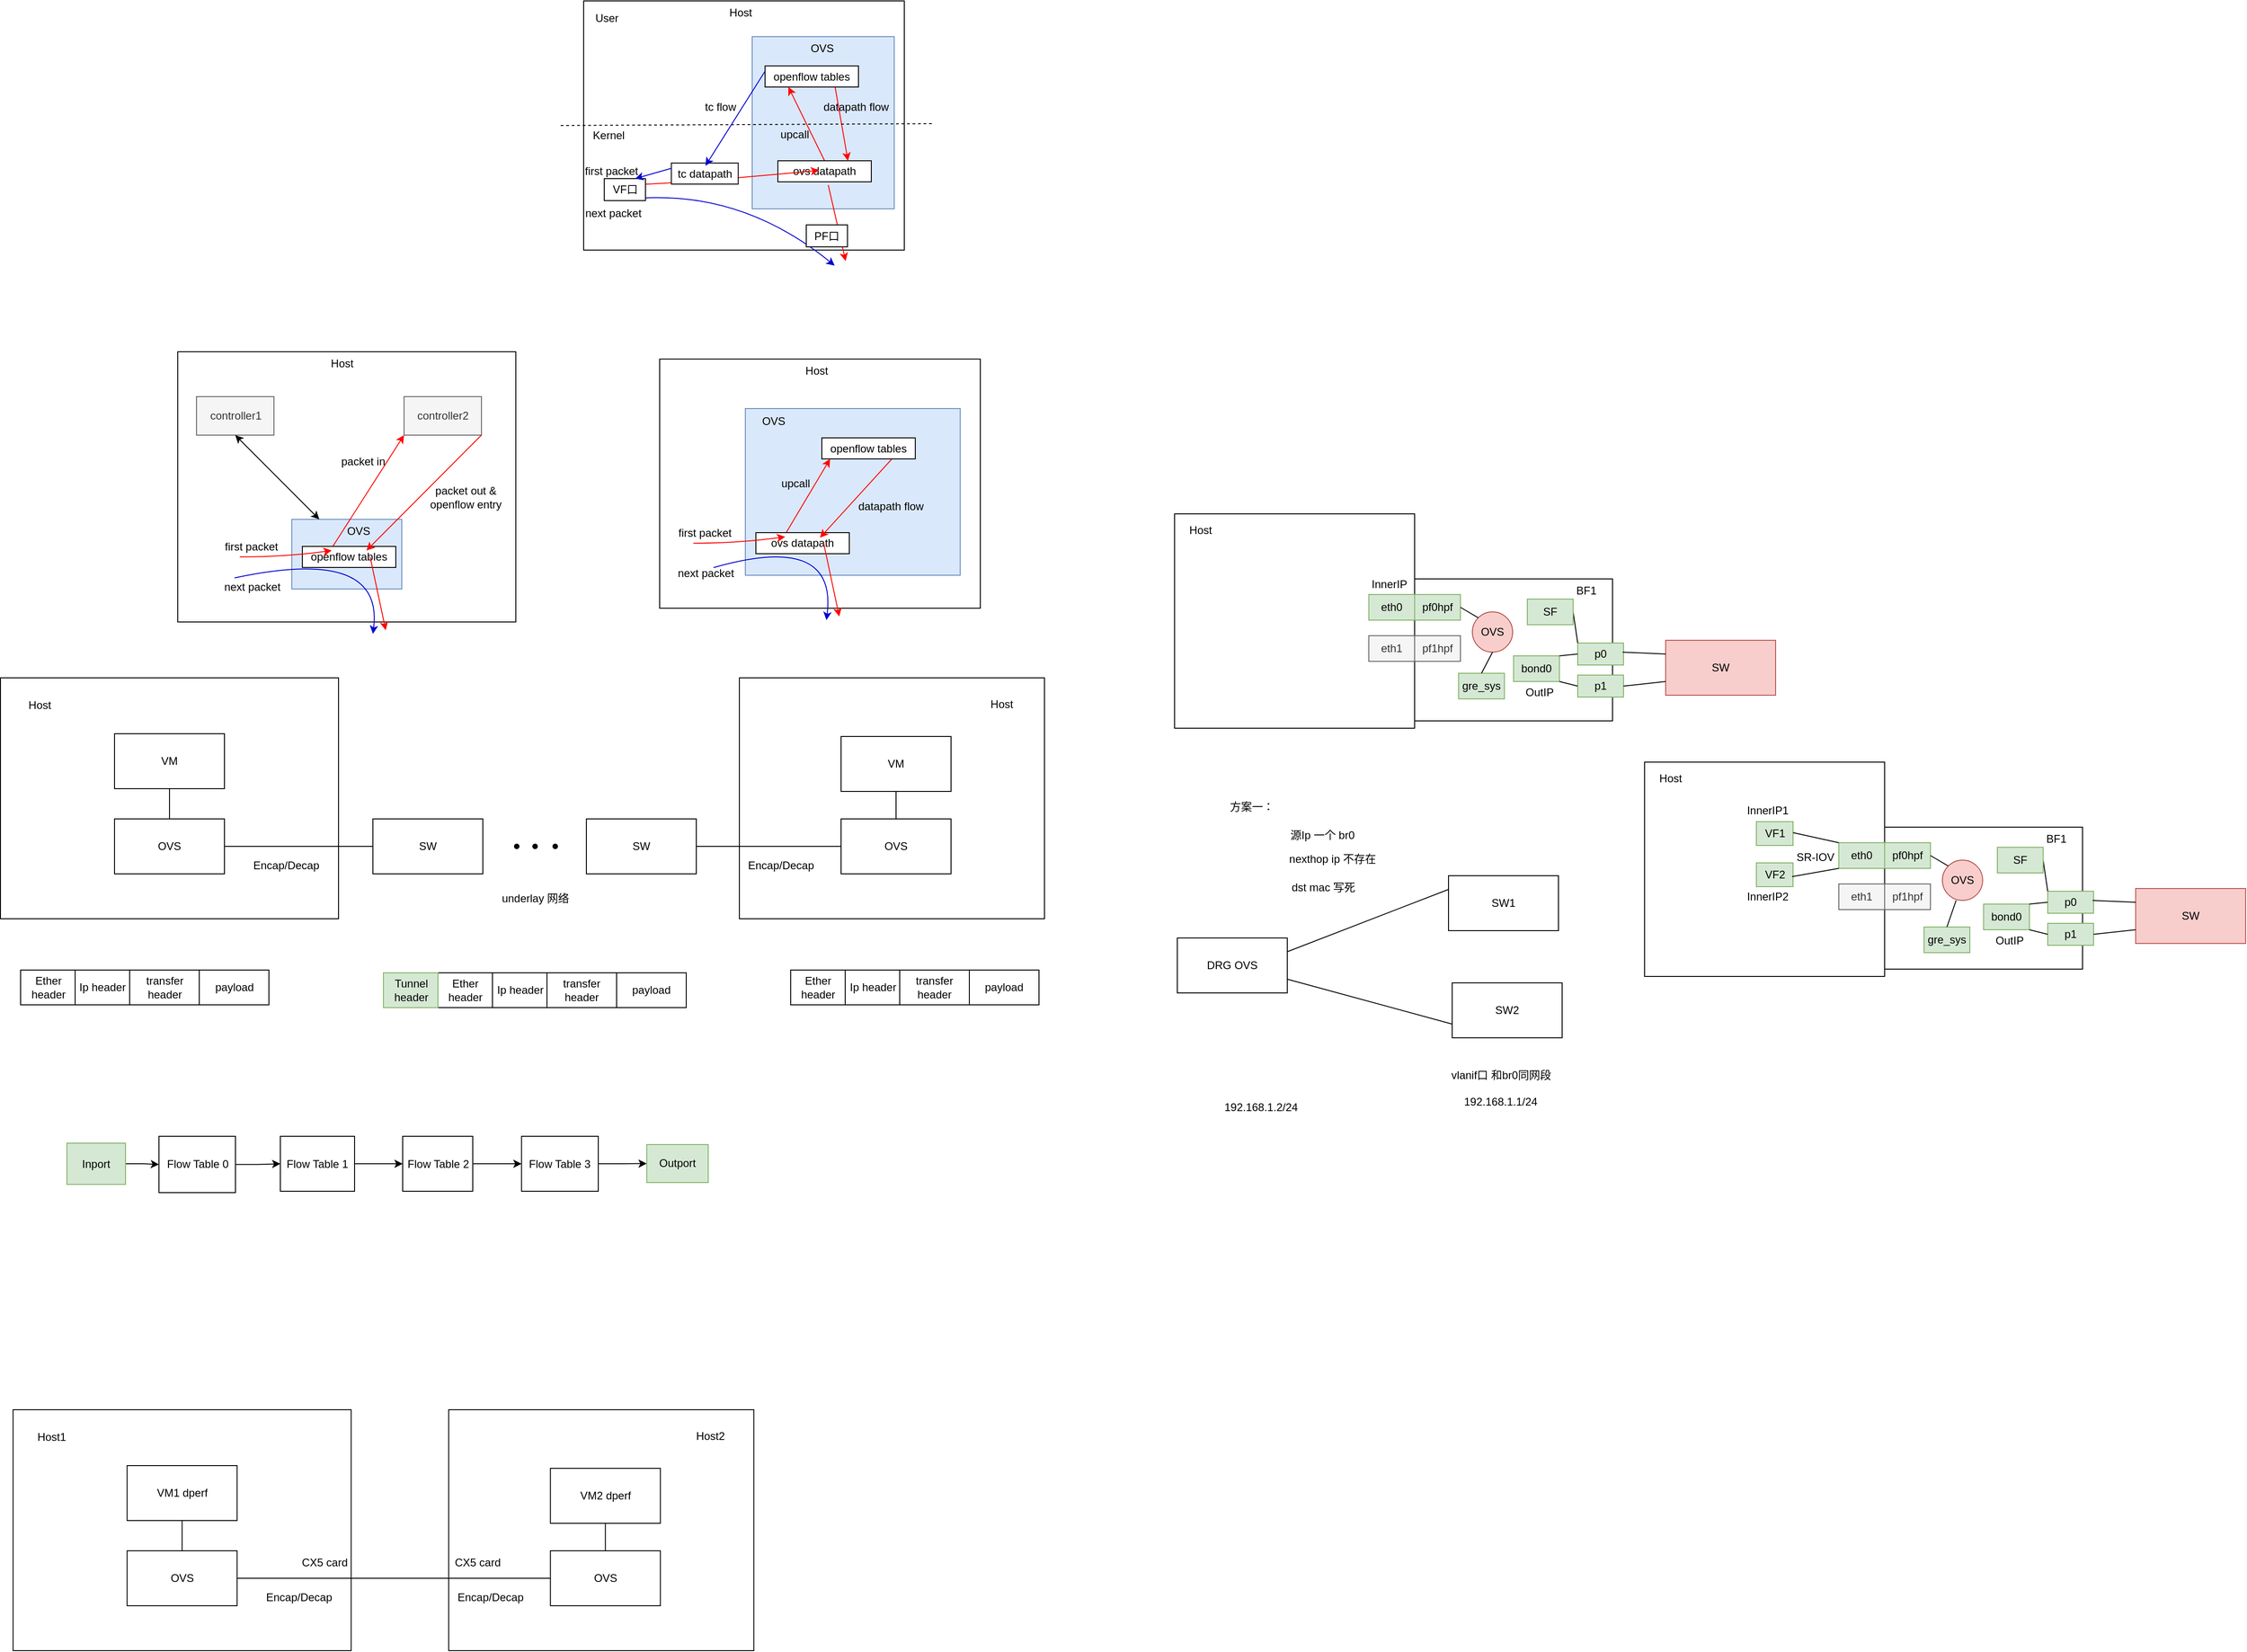 <mxfile version="25.0.3" pages="2">
  <diagram name="协议栈接收" id="C0K7bel_a-QI5f52vLhB">
    <mxGraphModel dx="2874" dy="2270" grid="0" gridSize="10" guides="1" tooltips="1" connect="1" arrows="1" fold="1" page="0" pageScale="1" pageWidth="827" pageHeight="1169" math="0" shadow="0">
      <root>
        <mxCell id="0" />
        <mxCell id="1" parent="0" />
        <mxCell id="FXNQlnW5VQbBvKTS5fQn-20" value="" style="rounded=0;whiteSpace=wrap;html=1;" vertex="1" parent="1">
          <mxGeometry x="68" y="-62" width="333" height="263" as="geometry" />
        </mxCell>
        <mxCell id="FXNQlnW5VQbBvKTS5fQn-18" value="" style="rounded=0;whiteSpace=wrap;html=1;" vertex="1" parent="1">
          <mxGeometry x="-738.5" y="-62" width="369" height="263" as="geometry" />
        </mxCell>
        <mxCell id="FXNQlnW5VQbBvKTS5fQn-1" value="OVS" style="rounded=0;whiteSpace=wrap;html=1;" vertex="1" parent="1">
          <mxGeometry x="-614" y="92" width="120" height="60" as="geometry" />
        </mxCell>
        <mxCell id="FXNQlnW5VQbBvKTS5fQn-2" value="VM" style="rounded=0;whiteSpace=wrap;html=1;" vertex="1" parent="1">
          <mxGeometry x="-614" y="-1" width="120" height="60" as="geometry" />
        </mxCell>
        <mxCell id="FXNQlnW5VQbBvKTS5fQn-3" value="" style="endArrow=none;html=1;rounded=0;exitX=0.5;exitY=1;exitDx=0;exitDy=0;entryX=0.5;entryY=0;entryDx=0;entryDy=0;" edge="1" parent="1" source="FXNQlnW5VQbBvKTS5fQn-2" target="FXNQlnW5VQbBvKTS5fQn-1">
          <mxGeometry width="50" height="50" relative="1" as="geometry">
            <mxPoint x="175" y="225" as="sourcePoint" />
            <mxPoint x="225" y="175" as="targetPoint" />
          </mxGeometry>
        </mxCell>
        <mxCell id="FXNQlnW5VQbBvKTS5fQn-6" value="OVS" style="rounded=0;whiteSpace=wrap;html=1;" vertex="1" parent="1">
          <mxGeometry x="179" y="92" width="120" height="60" as="geometry" />
        </mxCell>
        <mxCell id="FXNQlnW5VQbBvKTS5fQn-7" value="VM" style="rounded=0;whiteSpace=wrap;html=1;" vertex="1" parent="1">
          <mxGeometry x="179" y="2" width="120" height="60" as="geometry" />
        </mxCell>
        <mxCell id="FXNQlnW5VQbBvKTS5fQn-9" value="" style="endArrow=none;html=1;rounded=0;exitX=0.5;exitY=0;exitDx=0;exitDy=0;entryX=0.5;entryY=1;entryDx=0;entryDy=0;" edge="1" parent="1" source="FXNQlnW5VQbBvKTS5fQn-6" target="FXNQlnW5VQbBvKTS5fQn-7">
          <mxGeometry width="50" height="50" relative="1" as="geometry">
            <mxPoint x="-84" y="132" as="sourcePoint" />
            <mxPoint x="24" y="132" as="targetPoint" />
          </mxGeometry>
        </mxCell>
        <mxCell id="FXNQlnW5VQbBvKTS5fQn-11" value="SW" style="rounded=0;whiteSpace=wrap;html=1;" vertex="1" parent="1">
          <mxGeometry x="-332" y="92" width="120" height="60" as="geometry" />
        </mxCell>
        <mxCell id="FXNQlnW5VQbBvKTS5fQn-12" value="" style="shape=waypoint;sketch=0;size=6;pointerEvents=1;points=[];fillColor=none;resizable=0;rotatable=0;perimeter=centerPerimeter;snapToPoint=1;" vertex="1" parent="1">
          <mxGeometry x="-165" y="112" width="20" height="20" as="geometry" />
        </mxCell>
        <mxCell id="FXNQlnW5VQbBvKTS5fQn-13" value="" style="shape=waypoint;sketch=0;size=6;pointerEvents=1;points=[];fillColor=none;resizable=0;rotatable=0;perimeter=centerPerimeter;snapToPoint=1;" vertex="1" parent="1">
          <mxGeometry x="-185" y="112" width="20" height="20" as="geometry" />
        </mxCell>
        <mxCell id="FXNQlnW5VQbBvKTS5fQn-14" value="" style="shape=waypoint;sketch=0;size=6;pointerEvents=1;points=[];fillColor=none;resizable=0;rotatable=0;perimeter=centerPerimeter;snapToPoint=1;" vertex="1" parent="1">
          <mxGeometry x="-143" y="112" width="20" height="20" as="geometry" />
        </mxCell>
        <mxCell id="FXNQlnW5VQbBvKTS5fQn-15" value="SW" style="rounded=0;whiteSpace=wrap;html=1;" vertex="1" parent="1">
          <mxGeometry x="-99" y="92" width="120" height="60" as="geometry" />
        </mxCell>
        <mxCell id="FXNQlnW5VQbBvKTS5fQn-16" value="" style="endArrow=none;html=1;rounded=0;exitX=1;exitY=0.5;exitDx=0;exitDy=0;entryX=0;entryY=0.5;entryDx=0;entryDy=0;" edge="1" parent="1" source="FXNQlnW5VQbBvKTS5fQn-1" target="FXNQlnW5VQbBvKTS5fQn-11">
          <mxGeometry width="50" height="50" relative="1" as="geometry">
            <mxPoint x="175" y="225" as="sourcePoint" />
            <mxPoint x="225" y="175" as="targetPoint" />
          </mxGeometry>
        </mxCell>
        <mxCell id="FXNQlnW5VQbBvKTS5fQn-17" value="" style="endArrow=none;html=1;rounded=0;exitX=1;exitY=0.5;exitDx=0;exitDy=0;" edge="1" parent="1" source="FXNQlnW5VQbBvKTS5fQn-15" target="FXNQlnW5VQbBvKTS5fQn-6">
          <mxGeometry width="50" height="50" relative="1" as="geometry">
            <mxPoint x="57" y="232" as="sourcePoint" />
            <mxPoint x="118" y="232" as="targetPoint" />
          </mxGeometry>
        </mxCell>
        <mxCell id="FXNQlnW5VQbBvKTS5fQn-19" value="Host" style="text;html=1;align=center;verticalAlign=middle;resizable=0;points=[];autosize=1;strokeColor=none;fillColor=none;" vertex="1" parent="1">
          <mxGeometry x="-718" y="-45" width="43" height="26" as="geometry" />
        </mxCell>
        <mxCell id="FXNQlnW5VQbBvKTS5fQn-21" value="Host" style="text;html=1;align=center;verticalAlign=middle;resizable=0;points=[];autosize=1;strokeColor=none;fillColor=none;" vertex="1" parent="1">
          <mxGeometry x="332" y="-46" width="43" height="26" as="geometry" />
        </mxCell>
        <mxCell id="FXNQlnW5VQbBvKTS5fQn-22" value="Encap/Decap" style="text;html=1;align=center;verticalAlign=middle;resizable=0;points=[];autosize=1;strokeColor=none;fillColor=none;" vertex="1" parent="1">
          <mxGeometry x="-472" y="130" width="90" height="26" as="geometry" />
        </mxCell>
        <mxCell id="FXNQlnW5VQbBvKTS5fQn-23" value="Encap/Decap" style="text;html=1;align=center;verticalAlign=middle;resizable=0;points=[];autosize=1;strokeColor=none;fillColor=none;" vertex="1" parent="1">
          <mxGeometry x="68" y="130" width="90" height="26" as="geometry" />
        </mxCell>
        <mxCell id="FXNQlnW5VQbBvKTS5fQn-24" value="underlay 网络" style="text;html=1;align=center;verticalAlign=middle;resizable=0;points=[];autosize=1;strokeColor=none;fillColor=none;" vertex="1" parent="1">
          <mxGeometry x="-200.5" y="166" width="91" height="26" as="geometry" />
        </mxCell>
        <mxCell id="FXNQlnW5VQbBvKTS5fQn-25" value="Ether header" style="rounded=0;whiteSpace=wrap;html=1;" vertex="1" parent="1">
          <mxGeometry x="-716.5" y="257" width="59.5" height="38" as="geometry" />
        </mxCell>
        <mxCell id="FXNQlnW5VQbBvKTS5fQn-26" value="Ip header" style="rounded=0;whiteSpace=wrap;html=1;" vertex="1" parent="1">
          <mxGeometry x="-657" y="257" width="59.5" height="38" as="geometry" />
        </mxCell>
        <mxCell id="FXNQlnW5VQbBvKTS5fQn-27" value="transfer header" style="rounded=0;whiteSpace=wrap;html=1;" vertex="1" parent="1">
          <mxGeometry x="-597.5" y="257" width="76" height="38" as="geometry" />
        </mxCell>
        <mxCell id="FXNQlnW5VQbBvKTS5fQn-28" value="payload" style="rounded=0;whiteSpace=wrap;html=1;" vertex="1" parent="1">
          <mxGeometry x="-521.5" y="257" width="76" height="38" as="geometry" />
        </mxCell>
        <mxCell id="FXNQlnW5VQbBvKTS5fQn-29" value="Ether header" style="rounded=0;whiteSpace=wrap;html=1;" vertex="1" parent="1">
          <mxGeometry x="124" y="257" width="59.5" height="38" as="geometry" />
        </mxCell>
        <mxCell id="FXNQlnW5VQbBvKTS5fQn-30" value="Ip header" style="rounded=0;whiteSpace=wrap;html=1;" vertex="1" parent="1">
          <mxGeometry x="183.5" y="257" width="59.5" height="38" as="geometry" />
        </mxCell>
        <mxCell id="FXNQlnW5VQbBvKTS5fQn-31" value="transfer header" style="rounded=0;whiteSpace=wrap;html=1;" vertex="1" parent="1">
          <mxGeometry x="243" y="257" width="76" height="38" as="geometry" />
        </mxCell>
        <mxCell id="FXNQlnW5VQbBvKTS5fQn-32" value="payload" style="rounded=0;whiteSpace=wrap;html=1;" vertex="1" parent="1">
          <mxGeometry x="319" y="257" width="76" height="38" as="geometry" />
        </mxCell>
        <mxCell id="FXNQlnW5VQbBvKTS5fQn-33" value="Ether header" style="rounded=0;whiteSpace=wrap;html=1;" vertex="1" parent="1">
          <mxGeometry x="-261" y="260" width="59.5" height="38" as="geometry" />
        </mxCell>
        <mxCell id="FXNQlnW5VQbBvKTS5fQn-34" value="Ip header" style="rounded=0;whiteSpace=wrap;html=1;" vertex="1" parent="1">
          <mxGeometry x="-201.5" y="260" width="59.5" height="38" as="geometry" />
        </mxCell>
        <mxCell id="FXNQlnW5VQbBvKTS5fQn-35" value="transfer header" style="rounded=0;whiteSpace=wrap;html=1;" vertex="1" parent="1">
          <mxGeometry x="-142" y="260" width="76" height="38" as="geometry" />
        </mxCell>
        <mxCell id="FXNQlnW5VQbBvKTS5fQn-36" value="payload" style="rounded=0;whiteSpace=wrap;html=1;" vertex="1" parent="1">
          <mxGeometry x="-66" y="260" width="76" height="38" as="geometry" />
        </mxCell>
        <mxCell id="FXNQlnW5VQbBvKTS5fQn-37" value="Tunnel header" style="rounded=0;whiteSpace=wrap;html=1;fillColor=#d5e8d4;strokeColor=#82b366;" vertex="1" parent="1">
          <mxGeometry x="-320.5" y="260" width="59.5" height="38" as="geometry" />
        </mxCell>
        <mxCell id="FXNQlnW5VQbBvKTS5fQn-44" value="" style="edgeStyle=orthogonalEdgeStyle;rounded=0;orthogonalLoop=1;jettySize=auto;html=1;" edge="1" parent="1" source="FXNQlnW5VQbBvKTS5fQn-38" target="FXNQlnW5VQbBvKTS5fQn-39">
          <mxGeometry relative="1" as="geometry" />
        </mxCell>
        <mxCell id="FXNQlnW5VQbBvKTS5fQn-38" value="Inport" style="rounded=0;whiteSpace=wrap;html=1;fillColor=#d5e8d4;strokeColor=#82b366;" vertex="1" parent="1">
          <mxGeometry x="-666" y="446" width="64" height="45" as="geometry" />
        </mxCell>
        <mxCell id="FXNQlnW5VQbBvKTS5fQn-41" value="" style="edgeStyle=orthogonalEdgeStyle;rounded=0;orthogonalLoop=1;jettySize=auto;html=1;" edge="1" parent="1" source="FXNQlnW5VQbBvKTS5fQn-39" target="FXNQlnW5VQbBvKTS5fQn-40">
          <mxGeometry relative="1" as="geometry" />
        </mxCell>
        <mxCell id="FXNQlnW5VQbBvKTS5fQn-39" value="Flow Table 0" style="rounded=0;whiteSpace=wrap;html=1;" vertex="1" parent="1">
          <mxGeometry x="-565.5" y="438.5" width="83.5" height="61.5" as="geometry" />
        </mxCell>
        <mxCell id="FXNQlnW5VQbBvKTS5fQn-43" value="" style="edgeStyle=orthogonalEdgeStyle;rounded=0;orthogonalLoop=1;jettySize=auto;html=1;" edge="1" parent="1" source="FXNQlnW5VQbBvKTS5fQn-40" target="FXNQlnW5VQbBvKTS5fQn-42">
          <mxGeometry relative="1" as="geometry" />
        </mxCell>
        <mxCell id="FXNQlnW5VQbBvKTS5fQn-40" value="Flow Table 1" style="whiteSpace=wrap;html=1;rounded=0;" vertex="1" parent="1">
          <mxGeometry x="-433" y="438.5" width="81" height="60" as="geometry" />
        </mxCell>
        <mxCell id="FXNQlnW5VQbBvKTS5fQn-46" value="" style="edgeStyle=orthogonalEdgeStyle;rounded=0;orthogonalLoop=1;jettySize=auto;html=1;" edge="1" parent="1" source="FXNQlnW5VQbBvKTS5fQn-42" target="FXNQlnW5VQbBvKTS5fQn-45">
          <mxGeometry relative="1" as="geometry" />
        </mxCell>
        <mxCell id="FXNQlnW5VQbBvKTS5fQn-42" value="Flow Table 2" style="whiteSpace=wrap;html=1;rounded=0;" vertex="1" parent="1">
          <mxGeometry x="-299.5" y="438.5" width="76.5" height="60" as="geometry" />
        </mxCell>
        <mxCell id="FXNQlnW5VQbBvKTS5fQn-48" value="" style="edgeStyle=orthogonalEdgeStyle;rounded=0;orthogonalLoop=1;jettySize=auto;html=1;" edge="1" parent="1" source="FXNQlnW5VQbBvKTS5fQn-45" target="FXNQlnW5VQbBvKTS5fQn-47">
          <mxGeometry relative="1" as="geometry" />
        </mxCell>
        <mxCell id="FXNQlnW5VQbBvKTS5fQn-45" value="Flow Table 3" style="whiteSpace=wrap;html=1;rounded=0;" vertex="1" parent="1">
          <mxGeometry x="-169.75" y="438.5" width="83.75" height="60" as="geometry" />
        </mxCell>
        <mxCell id="FXNQlnW5VQbBvKTS5fQn-47" value="Outport" style="whiteSpace=wrap;html=1;rounded=0;fillColor=#d5e8d4;strokeColor=#82b366;" vertex="1" parent="1">
          <mxGeometry x="-33.12" y="447.5" width="67.13" height="41.5" as="geometry" />
        </mxCell>
        <mxCell id="FXNQlnW5VQbBvKTS5fQn-49" value="DRG OVS" style="rounded=0;whiteSpace=wrap;html=1;" vertex="1" parent="1">
          <mxGeometry x="546" y="222" width="120" height="60" as="geometry" />
        </mxCell>
        <mxCell id="FXNQlnW5VQbBvKTS5fQn-50" value="SW2" style="rounded=0;whiteSpace=wrap;html=1;" vertex="1" parent="1">
          <mxGeometry x="846" y="271" width="120" height="60" as="geometry" />
        </mxCell>
        <mxCell id="FXNQlnW5VQbBvKTS5fQn-51" value="" style="endArrow=none;html=1;rounded=0;exitX=1;exitY=0.75;exitDx=0;exitDy=0;entryX=0;entryY=0.75;entryDx=0;entryDy=0;" edge="1" parent="1" source="FXNQlnW5VQbBvKTS5fQn-49" target="FXNQlnW5VQbBvKTS5fQn-50">
          <mxGeometry width="50" height="50" relative="1" as="geometry">
            <mxPoint x="1353" y="404" as="sourcePoint" />
            <mxPoint x="1403" y="354" as="targetPoint" />
          </mxGeometry>
        </mxCell>
        <mxCell id="FXNQlnW5VQbBvKTS5fQn-53" value="" style="endArrow=none;html=1;rounded=0;exitX=1;exitY=0.25;exitDx=0;exitDy=0;entryX=0;entryY=0.25;entryDx=0;entryDy=0;" edge="1" parent="1" source="FXNQlnW5VQbBvKTS5fQn-49" target="FXNQlnW5VQbBvKTS5fQn-61">
          <mxGeometry width="50" height="50" relative="1" as="geometry">
            <mxPoint x="1077" y="225" as="sourcePoint" />
            <mxPoint x="1127" y="175" as="targetPoint" />
          </mxGeometry>
        </mxCell>
        <mxCell id="FXNQlnW5VQbBvKTS5fQn-54" value="源Ip 一个 br0" style="text;html=1;align=center;verticalAlign=middle;resizable=0;points=[];autosize=1;strokeColor=none;fillColor=none;" vertex="1" parent="1">
          <mxGeometry x="660" y="97" width="88" height="26" as="geometry" />
        </mxCell>
        <mxCell id="FXNQlnW5VQbBvKTS5fQn-55" value="nexthop ip 不存在" style="text;html=1;align=center;verticalAlign=middle;resizable=0;points=[];autosize=1;strokeColor=none;fillColor=none;" vertex="1" parent="1">
          <mxGeometry x="658" y="123" width="113" height="26" as="geometry" />
        </mxCell>
        <mxCell id="FXNQlnW5VQbBvKTS5fQn-56" value="dst mac 写死" style="text;html=1;align=center;verticalAlign=middle;resizable=0;points=[];autosize=1;strokeColor=none;fillColor=none;" vertex="1" parent="1">
          <mxGeometry x="661" y="154" width="87" height="26" as="geometry" />
        </mxCell>
        <mxCell id="FXNQlnW5VQbBvKTS5fQn-57" value="vlanif口 和br0同网段" style="text;html=1;align=center;verticalAlign=middle;resizable=0;points=[];autosize=1;strokeColor=none;fillColor=none;" vertex="1" parent="1">
          <mxGeometry x="835" y="359" width="127" height="26" as="geometry" />
        </mxCell>
        <mxCell id="FXNQlnW5VQbBvKTS5fQn-58" value="192.168.1.2/24" style="text;html=1;align=center;verticalAlign=middle;resizable=0;points=[];autosize=1;strokeColor=none;fillColor=none;" vertex="1" parent="1">
          <mxGeometry x="588" y="394" width="98" height="26" as="geometry" />
        </mxCell>
        <mxCell id="FXNQlnW5VQbBvKTS5fQn-59" value="&lt;span style=&quot;color: rgb(0, 0, 0); font-family: Helvetica; font-size: 12px; font-style: normal; font-variant-ligatures: normal; font-variant-caps: normal; font-weight: 400; letter-spacing: normal; orphans: 2; text-align: center; text-indent: 0px; text-transform: none; widows: 2; word-spacing: 0px; -webkit-text-stroke-width: 0px; white-space: nowrap; background-color: rgb(255, 255, 255); text-decoration-thickness: initial; text-decoration-style: initial; text-decoration-color: initial; display: inline !important; float: none;&quot;&gt;192.168.1.1/24&lt;/span&gt;" style="text;whiteSpace=wrap;html=1;" vertex="1" parent="1">
          <mxGeometry x="857" y="387" width="108" height="36" as="geometry" />
        </mxCell>
        <mxCell id="FXNQlnW5VQbBvKTS5fQn-60" value="方案一：" style="text;html=1;align=center;verticalAlign=middle;resizable=0;points=[];autosize=1;strokeColor=none;fillColor=none;" vertex="1" parent="1">
          <mxGeometry x="594" y="66" width="66" height="26" as="geometry" />
        </mxCell>
        <mxCell id="FXNQlnW5VQbBvKTS5fQn-61" value="SW1" style="rounded=0;whiteSpace=wrap;html=1;" vertex="1" parent="1">
          <mxGeometry x="842" y="154" width="120" height="60" as="geometry" />
        </mxCell>
        <mxCell id="TWSj7qH_s4UT0Un2Y7uw-1" value="" style="rounded=0;whiteSpace=wrap;html=1;" vertex="1" parent="1">
          <mxGeometry x="543" y="-241" width="262" height="234" as="geometry" />
        </mxCell>
        <mxCell id="TWSj7qH_s4UT0Un2Y7uw-2" value="Host" style="text;html=1;align=center;verticalAlign=middle;resizable=0;points=[];autosize=1;strokeColor=none;fillColor=none;" vertex="1" parent="1">
          <mxGeometry x="549" y="-236" width="43" height="26" as="geometry" />
        </mxCell>
        <mxCell id="TWSj7qH_s4UT0Un2Y7uw-3" value="" style="rounded=0;whiteSpace=wrap;html=1;" vertex="1" parent="1">
          <mxGeometry x="805" y="-170" width="216" height="155" as="geometry" />
        </mxCell>
        <mxCell id="TWSj7qH_s4UT0Un2Y7uw-4" value="BF1" style="text;html=1;align=center;verticalAlign=middle;resizable=0;points=[];autosize=1;strokeColor=none;fillColor=none;" vertex="1" parent="1">
          <mxGeometry x="972" y="-170" width="40" height="26" as="geometry" />
        </mxCell>
        <mxCell id="TWSj7qH_s4UT0Un2Y7uw-5" value="eth0" style="rounded=0;whiteSpace=wrap;html=1;fillColor=#d5e8d4;strokeColor=#82b366;" vertex="1" parent="1">
          <mxGeometry x="755" y="-153" width="50" height="28" as="geometry" />
        </mxCell>
        <mxCell id="TWSj7qH_s4UT0Un2Y7uw-6" value="pf0hpf" style="rounded=0;whiteSpace=wrap;html=1;fillColor=#d5e8d4;strokeColor=#82b366;" vertex="1" parent="1">
          <mxGeometry x="805" y="-153" width="50" height="28" as="geometry" />
        </mxCell>
        <mxCell id="TWSj7qH_s4UT0Un2Y7uw-7" value="eth1" style="rounded=0;whiteSpace=wrap;html=1;fillColor=#f5f5f5;strokeColor=#666666;fontColor=#333333;" vertex="1" parent="1">
          <mxGeometry x="755" y="-108" width="50" height="28" as="geometry" />
        </mxCell>
        <mxCell id="TWSj7qH_s4UT0Un2Y7uw-8" value="pf1hpf" style="rounded=0;whiteSpace=wrap;html=1;fillColor=#f5f5f5;fontColor=#333333;strokeColor=#666666;" vertex="1" parent="1">
          <mxGeometry x="805" y="-108" width="50" height="28" as="geometry" />
        </mxCell>
        <mxCell id="TWSj7qH_s4UT0Un2Y7uw-9" value="OVS" style="ellipse;whiteSpace=wrap;html=1;aspect=fixed;fillColor=#f8cecc;strokeColor=#b85450;" vertex="1" parent="1">
          <mxGeometry x="868" y="-134" width="44" height="44" as="geometry" />
        </mxCell>
        <mxCell id="TWSj7qH_s4UT0Un2Y7uw-10" value="p0" style="rounded=0;whiteSpace=wrap;html=1;fillColor=#d5e8d4;strokeColor=#82b366;" vertex="1" parent="1">
          <mxGeometry x="983" y="-100" width="50" height="24" as="geometry" />
        </mxCell>
        <mxCell id="TWSj7qH_s4UT0Un2Y7uw-11" value="p1" style="rounded=0;whiteSpace=wrap;html=1;fillColor=#d5e8d4;strokeColor=#82b366;" vertex="1" parent="1">
          <mxGeometry x="983" y="-65" width="50" height="24" as="geometry" />
        </mxCell>
        <mxCell id="TWSj7qH_s4UT0Un2Y7uw-12" value="SW" style="whiteSpace=wrap;html=1;fillColor=#f8cecc;strokeColor=#b85450;" vertex="1" parent="1">
          <mxGeometry x="1079" y="-103" width="120" height="60" as="geometry" />
        </mxCell>
        <mxCell id="TWSj7qH_s4UT0Un2Y7uw-13" value="" style="endArrow=none;html=1;rounded=0;entryX=0;entryY=0.25;entryDx=0;entryDy=0;" edge="1" parent="1" target="TWSj7qH_s4UT0Un2Y7uw-12">
          <mxGeometry width="50" height="50" relative="1" as="geometry">
            <mxPoint x="1032" y="-90" as="sourcePoint" />
            <mxPoint x="1078" y="-101" as="targetPoint" />
          </mxGeometry>
        </mxCell>
        <mxCell id="TWSj7qH_s4UT0Un2Y7uw-14" value="" style="endArrow=none;html=1;rounded=0;entryX=0;entryY=0.75;entryDx=0;entryDy=0;exitX=1;exitY=0.5;exitDx=0;exitDy=0;" edge="1" parent="1" source="TWSj7qH_s4UT0Un2Y7uw-11" target="TWSj7qH_s4UT0Un2Y7uw-12">
          <mxGeometry width="50" height="50" relative="1" as="geometry">
            <mxPoint x="671" y="13" as="sourcePoint" />
            <mxPoint x="1076" y="-62" as="targetPoint" />
          </mxGeometry>
        </mxCell>
        <mxCell id="TWSj7qH_s4UT0Un2Y7uw-15" value="" style="endArrow=none;html=1;rounded=0;entryX=1;entryY=0.5;entryDx=0;entryDy=0;exitX=0;exitY=0;exitDx=0;exitDy=0;" edge="1" parent="1" source="TWSj7qH_s4UT0Un2Y7uw-9" target="TWSj7qH_s4UT0Un2Y7uw-6">
          <mxGeometry width="50" height="50" relative="1" as="geometry">
            <mxPoint x="671" y="13" as="sourcePoint" />
            <mxPoint x="721" y="-37" as="targetPoint" />
          </mxGeometry>
        </mxCell>
        <mxCell id="TWSj7qH_s4UT0Un2Y7uw-16" value="bond0" style="rounded=0;whiteSpace=wrap;html=1;fillColor=#d5e8d4;strokeColor=#82b366;" vertex="1" parent="1">
          <mxGeometry x="913" y="-86" width="50" height="28" as="geometry" />
        </mxCell>
        <mxCell id="TWSj7qH_s4UT0Un2Y7uw-17" value="" style="endArrow=none;html=1;rounded=0;entryX=0;entryY=0.5;entryDx=0;entryDy=0;exitX=1;exitY=0;exitDx=0;exitDy=0;" edge="1" parent="1" source="TWSj7qH_s4UT0Un2Y7uw-16" target="TWSj7qH_s4UT0Un2Y7uw-10">
          <mxGeometry width="50" height="50" relative="1" as="geometry">
            <mxPoint x="671" y="13" as="sourcePoint" />
            <mxPoint x="721" y="-37" as="targetPoint" />
          </mxGeometry>
        </mxCell>
        <mxCell id="TWSj7qH_s4UT0Un2Y7uw-18" value="" style="endArrow=none;html=1;rounded=0;entryX=0;entryY=0.5;entryDx=0;entryDy=0;exitX=1;exitY=1;exitDx=0;exitDy=0;" edge="1" parent="1" source="TWSj7qH_s4UT0Un2Y7uw-16" target="TWSj7qH_s4UT0Un2Y7uw-11">
          <mxGeometry width="50" height="50" relative="1" as="geometry">
            <mxPoint x="671" y="13" as="sourcePoint" />
            <mxPoint x="721" y="-37" as="targetPoint" />
          </mxGeometry>
        </mxCell>
        <mxCell id="TWSj7qH_s4UT0Un2Y7uw-19" value="" style="endArrow=none;html=1;rounded=0;entryX=0;entryY=0;entryDx=0;entryDy=0;exitX=1;exitY=0.5;exitDx=0;exitDy=0;" edge="1" parent="1" source="TWSj7qH_s4UT0Un2Y7uw-20" target="TWSj7qH_s4UT0Un2Y7uw-10">
          <mxGeometry width="50" height="50" relative="1" as="geometry">
            <mxPoint x="671" y="13" as="sourcePoint" />
            <mxPoint x="721" y="-37" as="targetPoint" />
          </mxGeometry>
        </mxCell>
        <mxCell id="TWSj7qH_s4UT0Un2Y7uw-20" value="SF" style="rounded=0;whiteSpace=wrap;html=1;fillColor=#d5e8d4;strokeColor=#82b366;" vertex="1" parent="1">
          <mxGeometry x="928" y="-148" width="50" height="28" as="geometry" />
        </mxCell>
        <mxCell id="TWSj7qH_s4UT0Un2Y7uw-21" value="OutIP" style="text;html=1;align=center;verticalAlign=middle;resizable=0;points=[];autosize=1;strokeColor=none;fillColor=none;" vertex="1" parent="1">
          <mxGeometry x="916" y="-59" width="49" height="26" as="geometry" />
        </mxCell>
        <mxCell id="TWSj7qH_s4UT0Un2Y7uw-22" value="InnerIP" style="text;html=1;align=center;verticalAlign=middle;resizable=0;points=[];autosize=1;strokeColor=none;fillColor=none;" vertex="1" parent="1">
          <mxGeometry x="748" y="-177" width="57" height="26" as="geometry" />
        </mxCell>
        <mxCell id="TWSj7qH_s4UT0Un2Y7uw-23" value="" style="rounded=0;whiteSpace=wrap;html=1;" vertex="1" parent="1">
          <mxGeometry x="1056" y="30" width="262" height="234" as="geometry" />
        </mxCell>
        <mxCell id="TWSj7qH_s4UT0Un2Y7uw-24" value="Host" style="text;html=1;align=center;verticalAlign=middle;resizable=0;points=[];autosize=1;strokeColor=none;fillColor=none;" vertex="1" parent="1">
          <mxGeometry x="1062" y="35" width="43" height="26" as="geometry" />
        </mxCell>
        <mxCell id="TWSj7qH_s4UT0Un2Y7uw-25" value="" style="rounded=0;whiteSpace=wrap;html=1;" vertex="1" parent="1">
          <mxGeometry x="1318" y="101" width="216" height="155" as="geometry" />
        </mxCell>
        <mxCell id="TWSj7qH_s4UT0Un2Y7uw-26" value="BF1" style="text;html=1;align=center;verticalAlign=middle;resizable=0;points=[];autosize=1;strokeColor=none;fillColor=none;" vertex="1" parent="1">
          <mxGeometry x="1485" y="101" width="40" height="26" as="geometry" />
        </mxCell>
        <mxCell id="TWSj7qH_s4UT0Un2Y7uw-27" value="eth0" style="rounded=0;whiteSpace=wrap;html=1;fillColor=#d5e8d4;strokeColor=#82b366;" vertex="1" parent="1">
          <mxGeometry x="1268" y="118" width="50" height="28" as="geometry" />
        </mxCell>
        <mxCell id="TWSj7qH_s4UT0Un2Y7uw-28" value="pf0hpf" style="rounded=0;whiteSpace=wrap;html=1;fillColor=#d5e8d4;strokeColor=#82b366;" vertex="1" parent="1">
          <mxGeometry x="1318" y="118" width="50" height="28" as="geometry" />
        </mxCell>
        <mxCell id="TWSj7qH_s4UT0Un2Y7uw-29" value="eth1" style="rounded=0;whiteSpace=wrap;html=1;fillColor=#f5f5f5;strokeColor=#666666;fontColor=#333333;" vertex="1" parent="1">
          <mxGeometry x="1268" y="163" width="50" height="28" as="geometry" />
        </mxCell>
        <mxCell id="TWSj7qH_s4UT0Un2Y7uw-30" value="pf1hpf" style="rounded=0;whiteSpace=wrap;html=1;fillColor=#f5f5f5;fontColor=#333333;strokeColor=#666666;" vertex="1" parent="1">
          <mxGeometry x="1318" y="163" width="50" height="28" as="geometry" />
        </mxCell>
        <mxCell id="TWSj7qH_s4UT0Un2Y7uw-31" value="OVS" style="ellipse;whiteSpace=wrap;html=1;aspect=fixed;fillColor=#f8cecc;strokeColor=#b85450;" vertex="1" parent="1">
          <mxGeometry x="1381" y="137" width="44" height="44" as="geometry" />
        </mxCell>
        <mxCell id="TWSj7qH_s4UT0Un2Y7uw-32" value="p0" style="rounded=0;whiteSpace=wrap;html=1;fillColor=#d5e8d4;strokeColor=#82b366;" vertex="1" parent="1">
          <mxGeometry x="1496" y="171" width="50" height="24" as="geometry" />
        </mxCell>
        <mxCell id="TWSj7qH_s4UT0Un2Y7uw-33" value="p1" style="rounded=0;whiteSpace=wrap;html=1;fillColor=#d5e8d4;strokeColor=#82b366;" vertex="1" parent="1">
          <mxGeometry x="1496" y="206" width="50" height="24" as="geometry" />
        </mxCell>
        <mxCell id="TWSj7qH_s4UT0Un2Y7uw-34" value="SW" style="whiteSpace=wrap;html=1;fillColor=#f8cecc;strokeColor=#b85450;" vertex="1" parent="1">
          <mxGeometry x="1592" y="168" width="120" height="60" as="geometry" />
        </mxCell>
        <mxCell id="TWSj7qH_s4UT0Un2Y7uw-35" value="" style="endArrow=none;html=1;rounded=0;entryX=0;entryY=0.25;entryDx=0;entryDy=0;" edge="1" parent="1" target="TWSj7qH_s4UT0Un2Y7uw-34">
          <mxGeometry width="50" height="50" relative="1" as="geometry">
            <mxPoint x="1545" y="181" as="sourcePoint" />
            <mxPoint x="1591" y="170" as="targetPoint" />
          </mxGeometry>
        </mxCell>
        <mxCell id="TWSj7qH_s4UT0Un2Y7uw-36" value="" style="endArrow=none;html=1;rounded=0;entryX=0;entryY=0.75;entryDx=0;entryDy=0;exitX=1;exitY=0.5;exitDx=0;exitDy=0;" edge="1" parent="1" source="TWSj7qH_s4UT0Un2Y7uw-33" target="TWSj7qH_s4UT0Un2Y7uw-34">
          <mxGeometry width="50" height="50" relative="1" as="geometry">
            <mxPoint x="1184" y="284" as="sourcePoint" />
            <mxPoint x="1589" y="209" as="targetPoint" />
          </mxGeometry>
        </mxCell>
        <mxCell id="TWSj7qH_s4UT0Un2Y7uw-37" value="" style="endArrow=none;html=1;rounded=0;entryX=1;entryY=0.5;entryDx=0;entryDy=0;exitX=0;exitY=0;exitDx=0;exitDy=0;" edge="1" parent="1" source="TWSj7qH_s4UT0Un2Y7uw-31" target="TWSj7qH_s4UT0Un2Y7uw-28">
          <mxGeometry width="50" height="50" relative="1" as="geometry">
            <mxPoint x="1184" y="284" as="sourcePoint" />
            <mxPoint x="1234" y="234" as="targetPoint" />
          </mxGeometry>
        </mxCell>
        <mxCell id="TWSj7qH_s4UT0Un2Y7uw-38" value="bond0" style="rounded=0;whiteSpace=wrap;html=1;fillColor=#d5e8d4;strokeColor=#82b366;" vertex="1" parent="1">
          <mxGeometry x="1426" y="185" width="50" height="28" as="geometry" />
        </mxCell>
        <mxCell id="TWSj7qH_s4UT0Un2Y7uw-39" value="" style="endArrow=none;html=1;rounded=0;entryX=0;entryY=0.5;entryDx=0;entryDy=0;exitX=1;exitY=0;exitDx=0;exitDy=0;" edge="1" parent="1" source="TWSj7qH_s4UT0Un2Y7uw-38" target="TWSj7qH_s4UT0Un2Y7uw-32">
          <mxGeometry width="50" height="50" relative="1" as="geometry">
            <mxPoint x="1184" y="284" as="sourcePoint" />
            <mxPoint x="1234" y="234" as="targetPoint" />
          </mxGeometry>
        </mxCell>
        <mxCell id="TWSj7qH_s4UT0Un2Y7uw-40" value="" style="endArrow=none;html=1;rounded=0;entryX=0;entryY=0.5;entryDx=0;entryDy=0;exitX=1;exitY=1;exitDx=0;exitDy=0;" edge="1" parent="1" source="TWSj7qH_s4UT0Un2Y7uw-38" target="TWSj7qH_s4UT0Un2Y7uw-33">
          <mxGeometry width="50" height="50" relative="1" as="geometry">
            <mxPoint x="1184" y="284" as="sourcePoint" />
            <mxPoint x="1234" y="234" as="targetPoint" />
          </mxGeometry>
        </mxCell>
        <mxCell id="TWSj7qH_s4UT0Un2Y7uw-41" value="" style="endArrow=none;html=1;rounded=0;entryX=0;entryY=0;entryDx=0;entryDy=0;exitX=1;exitY=0.5;exitDx=0;exitDy=0;" edge="1" parent="1" source="TWSj7qH_s4UT0Un2Y7uw-42" target="TWSj7qH_s4UT0Un2Y7uw-32">
          <mxGeometry width="50" height="50" relative="1" as="geometry">
            <mxPoint x="1184" y="284" as="sourcePoint" />
            <mxPoint x="1234" y="234" as="targetPoint" />
          </mxGeometry>
        </mxCell>
        <mxCell id="TWSj7qH_s4UT0Un2Y7uw-42" value="SF" style="rounded=0;whiteSpace=wrap;html=1;fillColor=#d5e8d4;strokeColor=#82b366;" vertex="1" parent="1">
          <mxGeometry x="1441" y="123" width="50" height="28" as="geometry" />
        </mxCell>
        <mxCell id="TWSj7qH_s4UT0Un2Y7uw-43" value="OutIP" style="text;html=1;align=center;verticalAlign=middle;resizable=0;points=[];autosize=1;strokeColor=none;fillColor=none;" vertex="1" parent="1">
          <mxGeometry x="1429" y="212" width="49" height="26" as="geometry" />
        </mxCell>
        <mxCell id="TWSj7qH_s4UT0Un2Y7uw-45" value="VF2" style="text;html=1;align=center;verticalAlign=middle;resizable=0;points=[];autosize=1;strokeColor=#82b366;fillColor=#d5e8d4;" vertex="1" parent="1">
          <mxGeometry x="1178" y="140" width="40" height="26" as="geometry" />
        </mxCell>
        <mxCell id="TWSj7qH_s4UT0Un2Y7uw-46" value="VF1" style="text;html=1;align=center;verticalAlign=middle;resizable=0;points=[];autosize=1;strokeColor=#82b366;fillColor=#d5e8d4;" vertex="1" parent="1">
          <mxGeometry x="1178" y="95" width="40" height="26" as="geometry" />
        </mxCell>
        <mxCell id="TWSj7qH_s4UT0Un2Y7uw-48" value="" style="endArrow=none;html=1;rounded=0;entryX=0;entryY=0;entryDx=0;entryDy=0;exitX=1;exitY=0.462;exitDx=0;exitDy=0;exitPerimeter=0;" edge="1" parent="1" source="TWSj7qH_s4UT0Un2Y7uw-46" target="TWSj7qH_s4UT0Un2Y7uw-27">
          <mxGeometry width="50" height="50" relative="1" as="geometry">
            <mxPoint x="1200" y="87" as="sourcePoint" />
            <mxPoint x="1250" y="37" as="targetPoint" />
          </mxGeometry>
        </mxCell>
        <mxCell id="TWSj7qH_s4UT0Un2Y7uw-49" value="" style="endArrow=none;html=1;rounded=0;entryX=0;entryY=1;entryDx=0;entryDy=0;exitX=0.975;exitY=0.577;exitDx=0;exitDy=0;exitPerimeter=0;" edge="1" parent="1" source="TWSj7qH_s4UT0Un2Y7uw-45" target="TWSj7qH_s4UT0Un2Y7uw-27">
          <mxGeometry width="50" height="50" relative="1" as="geometry">
            <mxPoint x="1228" y="117" as="sourcePoint" />
            <mxPoint x="1278" y="128" as="targetPoint" />
          </mxGeometry>
        </mxCell>
        <mxCell id="TWSj7qH_s4UT0Un2Y7uw-50" value="InnerIP1" style="text;html=1;align=center;verticalAlign=middle;resizable=0;points=[];autosize=1;strokeColor=none;fillColor=none;" vertex="1" parent="1">
          <mxGeometry x="1158" y="70" width="63" height="26" as="geometry" />
        </mxCell>
        <mxCell id="TWSj7qH_s4UT0Un2Y7uw-51" value="InnerIP2" style="text;html=1;align=center;verticalAlign=middle;resizable=0;points=[];autosize=1;strokeColor=none;fillColor=none;" vertex="1" parent="1">
          <mxGeometry x="1158" y="164" width="63" height="26" as="geometry" />
        </mxCell>
        <mxCell id="TWSj7qH_s4UT0Un2Y7uw-52" value="SR-IOV" style="text;html=1;align=center;verticalAlign=middle;resizable=0;points=[];autosize=1;strokeColor=none;fillColor=none;" vertex="1" parent="1">
          <mxGeometry x="1212" y="121" width="59" height="26" as="geometry" />
        </mxCell>
        <mxCell id="TWSj7qH_s4UT0Un2Y7uw-53" value="gre_sys" style="rounded=0;whiteSpace=wrap;html=1;fillColor=#d5e8d4;strokeColor=#82b366;" vertex="1" parent="1">
          <mxGeometry x="853" y="-67" width="50" height="28" as="geometry" />
        </mxCell>
        <mxCell id="TWSj7qH_s4UT0Un2Y7uw-54" value="" style="endArrow=none;html=1;rounded=0;entryX=0.5;entryY=1;entryDx=0;entryDy=0;exitX=0.5;exitY=0;exitDx=0;exitDy=0;" edge="1" parent="1" source="TWSj7qH_s4UT0Un2Y7uw-53" target="TWSj7qH_s4UT0Un2Y7uw-9">
          <mxGeometry width="50" height="50" relative="1" as="geometry">
            <mxPoint x="1132" y="87" as="sourcePoint" />
            <mxPoint x="1182" y="37" as="targetPoint" />
          </mxGeometry>
        </mxCell>
        <mxCell id="TWSj7qH_s4UT0Un2Y7uw-56" value="gre_sys" style="rounded=0;whiteSpace=wrap;html=1;fillColor=#d5e8d4;strokeColor=#82b366;" vertex="1" parent="1">
          <mxGeometry x="1361" y="210" width="50" height="28" as="geometry" />
        </mxCell>
        <mxCell id="TWSj7qH_s4UT0Un2Y7uw-57" value="" style="endArrow=none;html=1;rounded=0;entryX=0.341;entryY=1;entryDx=0;entryDy=0;exitX=0.5;exitY=0;exitDx=0;exitDy=0;entryPerimeter=0;" edge="1" parent="1" source="TWSj7qH_s4UT0Un2Y7uw-56" target="TWSj7qH_s4UT0Un2Y7uw-31">
          <mxGeometry width="50" height="50" relative="1" as="geometry">
            <mxPoint x="888" y="16" as="sourcePoint" />
            <mxPoint x="900" y="-7" as="targetPoint" />
          </mxGeometry>
        </mxCell>
        <mxCell id="fOyrvawDaZUNEw5OIYqp-1" value="" style="rounded=0;whiteSpace=wrap;html=1;" vertex="1" parent="1">
          <mxGeometry x="-249.25" y="737" width="333" height="263" as="geometry" />
        </mxCell>
        <mxCell id="fOyrvawDaZUNEw5OIYqp-2" value="" style="rounded=0;whiteSpace=wrap;html=1;" vertex="1" parent="1">
          <mxGeometry x="-724.75" y="737" width="369" height="263" as="geometry" />
        </mxCell>
        <mxCell id="fOyrvawDaZUNEw5OIYqp-3" value="OVS" style="rounded=0;whiteSpace=wrap;html=1;" vertex="1" parent="1">
          <mxGeometry x="-600.25" y="891" width="120" height="60" as="geometry" />
        </mxCell>
        <mxCell id="fOyrvawDaZUNEw5OIYqp-4" value="VM1 dperf" style="rounded=0;whiteSpace=wrap;html=1;" vertex="1" parent="1">
          <mxGeometry x="-600.25" y="798" width="120" height="60" as="geometry" />
        </mxCell>
        <mxCell id="fOyrvawDaZUNEw5OIYqp-5" value="" style="endArrow=none;html=1;rounded=0;exitX=0.5;exitY=1;exitDx=0;exitDy=0;entryX=0.5;entryY=0;entryDx=0;entryDy=0;" edge="1" parent="1" source="fOyrvawDaZUNEw5OIYqp-4" target="fOyrvawDaZUNEw5OIYqp-3">
          <mxGeometry width="50" height="50" relative="1" as="geometry">
            <mxPoint x="188.75" y="1024" as="sourcePoint" />
            <mxPoint x="238.75" y="974" as="targetPoint" />
          </mxGeometry>
        </mxCell>
        <mxCell id="fOyrvawDaZUNEw5OIYqp-6" value="OVS" style="rounded=0;whiteSpace=wrap;html=1;" vertex="1" parent="1">
          <mxGeometry x="-138.25" y="891" width="120" height="60" as="geometry" />
        </mxCell>
        <mxCell id="fOyrvawDaZUNEw5OIYqp-7" value="VM2 dperf" style="rounded=0;whiteSpace=wrap;html=1;" vertex="1" parent="1">
          <mxGeometry x="-138.25" y="801" width="120" height="60" as="geometry" />
        </mxCell>
        <mxCell id="fOyrvawDaZUNEw5OIYqp-8" value="" style="endArrow=none;html=1;rounded=0;exitX=0.5;exitY=0;exitDx=0;exitDy=0;entryX=0.5;entryY=1;entryDx=0;entryDy=0;" edge="1" parent="1" source="fOyrvawDaZUNEw5OIYqp-6" target="fOyrvawDaZUNEw5OIYqp-7">
          <mxGeometry width="50" height="50" relative="1" as="geometry">
            <mxPoint x="-401.25" y="931" as="sourcePoint" />
            <mxPoint x="-293.25" y="931" as="targetPoint" />
          </mxGeometry>
        </mxCell>
        <mxCell id="fOyrvawDaZUNEw5OIYqp-14" value="" style="endArrow=none;html=1;rounded=0;exitX=1;exitY=0.5;exitDx=0;exitDy=0;entryX=0;entryY=0.5;entryDx=0;entryDy=0;" edge="1" parent="1" source="fOyrvawDaZUNEw5OIYqp-3" target="fOyrvawDaZUNEw5OIYqp-6">
          <mxGeometry width="50" height="50" relative="1" as="geometry">
            <mxPoint x="188.75" y="1024" as="sourcePoint" />
            <mxPoint x="-318.25" y="921" as="targetPoint" />
          </mxGeometry>
        </mxCell>
        <mxCell id="fOyrvawDaZUNEw5OIYqp-16" value="Host1" style="text;html=1;align=center;verticalAlign=middle;resizable=0;points=[];autosize=1;strokeColor=none;fillColor=none;" vertex="1" parent="1">
          <mxGeometry x="-707.25" y="754" width="49" height="26" as="geometry" />
        </mxCell>
        <mxCell id="fOyrvawDaZUNEw5OIYqp-17" value="Host2" style="text;html=1;align=center;verticalAlign=middle;resizable=0;points=[];autosize=1;strokeColor=none;fillColor=none;" vertex="1" parent="1">
          <mxGeometry x="11.75" y="753" width="49" height="26" as="geometry" />
        </mxCell>
        <mxCell id="fOyrvawDaZUNEw5OIYqp-18" value="Encap/Decap" style="text;html=1;align=center;verticalAlign=middle;resizable=0;points=[];autosize=1;strokeColor=none;fillColor=none;" vertex="1" parent="1">
          <mxGeometry x="-458.25" y="929" width="90" height="26" as="geometry" />
        </mxCell>
        <mxCell id="fOyrvawDaZUNEw5OIYqp-19" value="Encap/Decap" style="text;html=1;align=center;verticalAlign=middle;resizable=0;points=[];autosize=1;strokeColor=none;fillColor=none;" vertex="1" parent="1">
          <mxGeometry x="-249.25" y="929" width="90" height="26" as="geometry" />
        </mxCell>
        <mxCell id="fOyrvawDaZUNEw5OIYqp-21" value="CX5 card" style="text;html=1;align=center;verticalAlign=middle;resizable=0;points=[];autosize=1;strokeColor=none;fillColor=none;" vertex="1" parent="1">
          <mxGeometry x="-418.75" y="891" width="68" height="26" as="geometry" />
        </mxCell>
        <mxCell id="fOyrvawDaZUNEw5OIYqp-22" value="CX5 card" style="text;html=1;align=center;verticalAlign=middle;resizable=0;points=[];autosize=1;strokeColor=none;fillColor=none;" vertex="1" parent="1">
          <mxGeometry x="-252" y="891" width="68" height="26" as="geometry" />
        </mxCell>
        <mxCell id="fc-i0U8rBRm63H8ITzVF-1" value="" style="rounded=0;whiteSpace=wrap;html=1;" vertex="1" parent="1">
          <mxGeometry x="-545" y="-418" width="369" height="295" as="geometry" />
        </mxCell>
        <mxCell id="fc-i0U8rBRm63H8ITzVF-2" value="" style="rounded=0;whiteSpace=wrap;html=1;fillColor=#dae8fc;strokeColor=#6c8ebf;" vertex="1" parent="1">
          <mxGeometry x="-420.5" y="-235" width="120" height="76" as="geometry" />
        </mxCell>
        <mxCell id="fc-i0U8rBRm63H8ITzVF-3" value="controller1" style="rounded=0;whiteSpace=wrap;html=1;fillColor=#f5f5f5;fontColor=#333333;strokeColor=#666666;" vertex="1" parent="1">
          <mxGeometry x="-524.5" y="-369" width="84.5" height="42" as="geometry" />
        </mxCell>
        <mxCell id="fc-i0U8rBRm63H8ITzVF-4" value="" style="endArrow=classic;html=1;rounded=0;exitX=0.5;exitY=1;exitDx=0;exitDy=0;entryX=0.25;entryY=0;entryDx=0;entryDy=0;startArrow=classic;startFill=1;endFill=1;" edge="1" parent="1" source="fc-i0U8rBRm63H8ITzVF-3" target="fc-i0U8rBRm63H8ITzVF-2">
          <mxGeometry width="50" height="50" relative="1" as="geometry">
            <mxPoint x="368.5" y="-142" as="sourcePoint" />
            <mxPoint x="418.5" y="-192" as="targetPoint" />
          </mxGeometry>
        </mxCell>
        <mxCell id="fc-i0U8rBRm63H8ITzVF-5" value="Host" style="text;html=1;align=center;verticalAlign=middle;resizable=0;points=[];autosize=1;strokeColor=none;fillColor=none;" vertex="1" parent="1">
          <mxGeometry x="-388" y="-418" width="43" height="26" as="geometry" />
        </mxCell>
        <mxCell id="fc-i0U8rBRm63H8ITzVF-7" value="controller2" style="rounded=0;whiteSpace=wrap;html=1;fillColor=#f5f5f5;fontColor=#333333;strokeColor=#666666;" vertex="1" parent="1">
          <mxGeometry x="-298" y="-369" width="84.5" height="42" as="geometry" />
        </mxCell>
        <mxCell id="fc-i0U8rBRm63H8ITzVF-8" value="" style="endArrow=classic;html=1;rounded=0;entryX=0;entryY=1;entryDx=0;entryDy=0;endFill=1;strokeColor=#FF0000;" edge="1" parent="1" target="fc-i0U8rBRm63H8ITzVF-7">
          <mxGeometry width="50" height="50" relative="1" as="geometry">
            <mxPoint x="-378" y="-202" as="sourcePoint" />
            <mxPoint x="-240" y="-256" as="targetPoint" />
          </mxGeometry>
        </mxCell>
        <mxCell id="fc-i0U8rBRm63H8ITzVF-9" value="packet in" style="text;html=1;align=center;verticalAlign=middle;resizable=0;points=[];autosize=1;strokeColor=none;fillColor=none;" vertex="1" parent="1">
          <mxGeometry x="-376" y="-311" width="66" height="26" as="geometry" />
        </mxCell>
        <mxCell id="fc-i0U8rBRm63H8ITzVF-11" value="packet out &amp;amp;&lt;br&gt;openflow entry" style="text;html=1;align=center;verticalAlign=middle;resizable=0;points=[];autosize=1;strokeColor=none;fillColor=none;" vertex="1" parent="1">
          <mxGeometry x="-279.25" y="-280" width="96" height="41" as="geometry" />
        </mxCell>
        <mxCell id="fc-i0U8rBRm63H8ITzVF-16" value="openflow tables" style="whiteSpace=wrap;html=1;" vertex="1" parent="1">
          <mxGeometry x="-409" y="-205.5" width="102" height="23" as="geometry" />
        </mxCell>
        <mxCell id="fc-i0U8rBRm63H8ITzVF-14" value="" style="endArrow=classic;html=1;rounded=0;strokeColor=#FF0000;" edge="1" parent="1">
          <mxGeometry width="50" height="50" relative="1" as="geometry">
            <mxPoint x="-335" y="-194" as="sourcePoint" />
            <mxPoint x="-318" y="-114" as="targetPoint" />
          </mxGeometry>
        </mxCell>
        <mxCell id="fc-i0U8rBRm63H8ITzVF-15" value="first packet" style="text;html=1;align=center;verticalAlign=middle;resizable=0;points=[];autosize=1;strokeColor=none;fillColor=none;" vertex="1" parent="1">
          <mxGeometry x="-503.5" y="-218.5" width="76" height="26" as="geometry" />
        </mxCell>
        <mxCell id="fc-i0U8rBRm63H8ITzVF-17" value="OVS" style="text;html=1;align=center;verticalAlign=middle;resizable=0;points=[];autosize=1;strokeColor=none;fillColor=none;" vertex="1" parent="1">
          <mxGeometry x="-369.5" y="-235" width="43" height="26" as="geometry" />
        </mxCell>
        <mxCell id="fc-i0U8rBRm63H8ITzVF-13" value="" style="curved=1;endArrow=classic;html=1;rounded=0;strokeColor=#FF0000;" edge="1" parent="1">
          <mxGeometry width="50" height="50" relative="1" as="geometry">
            <mxPoint x="-477.25" y="-194" as="sourcePoint" />
            <mxPoint x="-377" y="-201" as="targetPoint" />
            <Array as="points">
              <mxPoint x="-427.25" y="-194" />
            </Array>
          </mxGeometry>
        </mxCell>
        <mxCell id="fc-i0U8rBRm63H8ITzVF-10" value="" style="endArrow=none;html=1;rounded=0;entryX=1;entryY=1;entryDx=0;entryDy=0;endFill=0;startArrow=classic;startFill=1;strokeColor=#FF0000;" edge="1" parent="1" target="fc-i0U8rBRm63H8ITzVF-7">
          <mxGeometry width="50" height="50" relative="1" as="geometry">
            <mxPoint x="-339" y="-201" as="sourcePoint" />
            <mxPoint x="25.45" y="-230" as="targetPoint" />
          </mxGeometry>
        </mxCell>
        <mxCell id="fc-i0U8rBRm63H8ITzVF-18" value="" style="curved=1;endArrow=classic;html=1;rounded=0;exitX=0.168;exitY=0.837;exitDx=0;exitDy=0;exitPerimeter=0;strokeColor=#0000CC;" edge="1" parent="1" source="fc-i0U8rBRm63H8ITzVF-1">
          <mxGeometry width="50" height="50" relative="1" as="geometry">
            <mxPoint x="-640" y="-148" as="sourcePoint" />
            <mxPoint x="-332" y="-110" as="targetPoint" />
            <Array as="points">
              <mxPoint x="-320" y="-206" />
            </Array>
          </mxGeometry>
        </mxCell>
        <mxCell id="fc-i0U8rBRm63H8ITzVF-19" value="next packet" style="text;html=1;align=center;verticalAlign=middle;resizable=0;points=[];autosize=1;strokeColor=none;fillColor=none;" vertex="1" parent="1">
          <mxGeometry x="-503.5" y="-174.5" width="79" height="26" as="geometry" />
        </mxCell>
        <mxCell id="fc-i0U8rBRm63H8ITzVF-20" value="" style="rounded=0;whiteSpace=wrap;html=1;" vertex="1" parent="1">
          <mxGeometry x="-19" y="-410" width="350" height="272" as="geometry" />
        </mxCell>
        <mxCell id="fc-i0U8rBRm63H8ITzVF-21" value="" style="rounded=0;whiteSpace=wrap;html=1;fillColor=#dae8fc;strokeColor=#6c8ebf;" vertex="1" parent="1">
          <mxGeometry x="74.5" y="-356" width="234.5" height="182" as="geometry" />
        </mxCell>
        <mxCell id="fc-i0U8rBRm63H8ITzVF-24" value="Host" style="text;html=1;align=center;verticalAlign=middle;resizable=0;points=[];autosize=1;strokeColor=none;fillColor=none;" vertex="1" parent="1">
          <mxGeometry x="130" y="-410" width="43" height="26" as="geometry" />
        </mxCell>
        <mxCell id="fc-i0U8rBRm63H8ITzVF-26" value="" style="endArrow=classic;html=1;rounded=0;endFill=1;strokeColor=#FF0000;" edge="1" parent="1">
          <mxGeometry width="50" height="50" relative="1" as="geometry">
            <mxPoint x="117" y="-217" as="sourcePoint" />
            <mxPoint x="167" y="-301" as="targetPoint" />
          </mxGeometry>
        </mxCell>
        <mxCell id="fc-i0U8rBRm63H8ITzVF-27" value="upcall" style="text;html=1;align=center;verticalAlign=middle;resizable=0;points=[];autosize=1;strokeColor=none;fillColor=none;" vertex="1" parent="1">
          <mxGeometry x="104" y="-287" width="49" height="26" as="geometry" />
        </mxCell>
        <mxCell id="fc-i0U8rBRm63H8ITzVF-28" value="datapath flow" style="text;html=1;align=center;verticalAlign=middle;resizable=0;points=[];autosize=1;strokeColor=none;fillColor=none;" vertex="1" parent="1">
          <mxGeometry x="188" y="-262" width="89" height="26" as="geometry" />
        </mxCell>
        <mxCell id="fc-i0U8rBRm63H8ITzVF-29" value="ovs datapath" style="whiteSpace=wrap;html=1;" vertex="1" parent="1">
          <mxGeometry x="86" y="-220.5" width="102" height="23" as="geometry" />
        </mxCell>
        <mxCell id="fc-i0U8rBRm63H8ITzVF-30" value="" style="endArrow=classic;html=1;rounded=0;strokeColor=#FF0000;" edge="1" parent="1">
          <mxGeometry width="50" height="50" relative="1" as="geometry">
            <mxPoint x="160" y="-209" as="sourcePoint" />
            <mxPoint x="177" y="-129" as="targetPoint" />
          </mxGeometry>
        </mxCell>
        <mxCell id="fc-i0U8rBRm63H8ITzVF-31" value="first packet" style="text;html=1;align=center;verticalAlign=middle;resizable=0;points=[];autosize=1;strokeColor=none;fillColor=none;" vertex="1" parent="1">
          <mxGeometry x="-8.5" y="-233.5" width="76" height="26" as="geometry" />
        </mxCell>
        <mxCell id="fc-i0U8rBRm63H8ITzVF-32" value="OVS" style="text;html=1;align=center;verticalAlign=middle;resizable=0;points=[];autosize=1;strokeColor=none;fillColor=none;" vertex="1" parent="1">
          <mxGeometry x="83" y="-355" width="43" height="26" as="geometry" />
        </mxCell>
        <mxCell id="fc-i0U8rBRm63H8ITzVF-33" value="" style="curved=1;endArrow=classic;html=1;rounded=0;strokeColor=#FF0000;" edge="1" parent="1">
          <mxGeometry width="50" height="50" relative="1" as="geometry">
            <mxPoint x="17.75" y="-209" as="sourcePoint" />
            <mxPoint x="118" y="-216" as="targetPoint" />
            <Array as="points">
              <mxPoint x="67.75" y="-209" />
            </Array>
          </mxGeometry>
        </mxCell>
        <mxCell id="fc-i0U8rBRm63H8ITzVF-34" value="" style="endArrow=none;html=1;rounded=0;endFill=0;startArrow=classic;startFill=1;strokeColor=#FF0000;entryX=0.75;entryY=1;entryDx=0;entryDy=0;" edge="1" parent="1" target="fc-i0U8rBRm63H8ITzVF-37">
          <mxGeometry width="50" height="50" relative="1" as="geometry">
            <mxPoint x="156" y="-215" as="sourcePoint" />
            <mxPoint x="260" y="-345" as="targetPoint" />
          </mxGeometry>
        </mxCell>
        <mxCell id="fc-i0U8rBRm63H8ITzVF-35" value="" style="curved=1;endArrow=classic;html=1;rounded=0;exitX=0.168;exitY=0.837;exitDx=0;exitDy=0;exitPerimeter=0;strokeColor=#0000CC;" edge="1" parent="1" source="fc-i0U8rBRm63H8ITzVF-20">
          <mxGeometry width="50" height="50" relative="1" as="geometry">
            <mxPoint x="-145" y="-163" as="sourcePoint" />
            <mxPoint x="163" y="-125" as="targetPoint" />
            <Array as="points">
              <mxPoint x="175" y="-221" />
            </Array>
          </mxGeometry>
        </mxCell>
        <mxCell id="fc-i0U8rBRm63H8ITzVF-36" value="next packet" style="text;html=1;align=center;verticalAlign=middle;resizable=0;points=[];autosize=1;strokeColor=none;fillColor=none;" vertex="1" parent="1">
          <mxGeometry x="-8.5" y="-189.5" width="79" height="26" as="geometry" />
        </mxCell>
        <mxCell id="fc-i0U8rBRm63H8ITzVF-37" value="openflow tables" style="whiteSpace=wrap;html=1;" vertex="1" parent="1">
          <mxGeometry x="158" y="-324" width="102" height="23" as="geometry" />
        </mxCell>
        <mxCell id="a-QG8sOoEJMCirFTL7hn-1" value="" style="rounded=0;whiteSpace=wrap;html=1;" vertex="1" parent="1">
          <mxGeometry x="-102" y="-801" width="350" height="272" as="geometry" />
        </mxCell>
        <mxCell id="a-QG8sOoEJMCirFTL7hn-2" value="" style="rounded=0;whiteSpace=wrap;html=1;fillColor=#dae8fc;strokeColor=#6c8ebf;" vertex="1" parent="1">
          <mxGeometry x="82" y="-762" width="155" height="188" as="geometry" />
        </mxCell>
        <mxCell id="a-QG8sOoEJMCirFTL7hn-3" value="Host" style="text;html=1;align=center;verticalAlign=middle;resizable=0;points=[];autosize=1;strokeColor=none;fillColor=none;" vertex="1" parent="1">
          <mxGeometry x="47" y="-801" width="43" height="26" as="geometry" />
        </mxCell>
        <mxCell id="a-QG8sOoEJMCirFTL7hn-4" value="" style="endArrow=classic;html=1;rounded=0;endFill=1;strokeColor=#FF0000;exitX=0.5;exitY=0;exitDx=0;exitDy=0;entryX=0.25;entryY=1;entryDx=0;entryDy=0;" edge="1" parent="1" source="a-QG8sOoEJMCirFTL7hn-7" target="a-QG8sOoEJMCirFTL7hn-15">
          <mxGeometry width="50" height="50" relative="1" as="geometry">
            <mxPoint x="55" y="-623" as="sourcePoint" />
            <mxPoint x="105" y="-707" as="targetPoint" />
          </mxGeometry>
        </mxCell>
        <mxCell id="a-QG8sOoEJMCirFTL7hn-5" value="upcall" style="text;html=1;align=center;verticalAlign=middle;resizable=0;points=[];autosize=1;strokeColor=none;fillColor=none;" vertex="1" parent="1">
          <mxGeometry x="103" y="-668" width="49" height="26" as="geometry" />
        </mxCell>
        <mxCell id="a-QG8sOoEJMCirFTL7hn-6" value="datapath flow" style="text;html=1;align=center;verticalAlign=middle;resizable=0;points=[];autosize=1;strokeColor=none;fillColor=none;" vertex="1" parent="1">
          <mxGeometry x="150" y="-698" width="89" height="26" as="geometry" />
        </mxCell>
        <mxCell id="a-QG8sOoEJMCirFTL7hn-7" value="ovs datapath" style="whiteSpace=wrap;html=1;" vertex="1" parent="1">
          <mxGeometry x="110" y="-626.5" width="102" height="23" as="geometry" />
        </mxCell>
        <mxCell id="a-QG8sOoEJMCirFTL7hn-8" value="" style="endArrow=classic;html=1;rounded=0;strokeColor=#FF0000;" edge="1" parent="1">
          <mxGeometry width="50" height="50" relative="1" as="geometry">
            <mxPoint x="165" y="-600" as="sourcePoint" />
            <mxPoint x="184" y="-517" as="targetPoint" />
          </mxGeometry>
        </mxCell>
        <mxCell id="a-QG8sOoEJMCirFTL7hn-9" value="first packet" style="text;html=1;align=center;verticalAlign=middle;resizable=0;points=[];autosize=1;strokeColor=none;fillColor=none;" vertex="1" parent="1">
          <mxGeometry x="-110.5" y="-628.5" width="76" height="26" as="geometry" />
        </mxCell>
        <mxCell id="a-QG8sOoEJMCirFTL7hn-10" value="OVS" style="text;html=1;align=center;verticalAlign=middle;resizable=0;points=[];autosize=1;strokeColor=none;fillColor=none;" vertex="1" parent="1">
          <mxGeometry x="136.01" y="-762" width="43" height="26" as="geometry" />
        </mxCell>
        <mxCell id="a-QG8sOoEJMCirFTL7hn-11" value="" style="curved=1;endArrow=classic;html=1;rounded=0;strokeColor=#FF0000;entryX=0.441;entryY=0.457;entryDx=0;entryDy=0;entryPerimeter=0;" edge="1" parent="1" target="a-QG8sOoEJMCirFTL7hn-7">
          <mxGeometry width="50" height="50" relative="1" as="geometry">
            <mxPoint x="-65.25" y="-600" as="sourcePoint" />
            <mxPoint x="35" y="-607" as="targetPoint" />
            <Array as="points">
              <mxPoint x="-15.25" y="-600" />
            </Array>
          </mxGeometry>
        </mxCell>
        <mxCell id="a-QG8sOoEJMCirFTL7hn-12" value="" style="endArrow=none;html=1;rounded=0;endFill=0;startArrow=classic;startFill=1;strokeColor=#FF0000;entryX=0.75;entryY=1;entryDx=0;entryDy=0;exitX=0.75;exitY=0;exitDx=0;exitDy=0;" edge="1" parent="1" target="a-QG8sOoEJMCirFTL7hn-15" source="a-QG8sOoEJMCirFTL7hn-7">
          <mxGeometry width="50" height="50" relative="1" as="geometry">
            <mxPoint x="94" y="-621" as="sourcePoint" />
            <mxPoint x="198" y="-751" as="targetPoint" />
          </mxGeometry>
        </mxCell>
        <mxCell id="a-QG8sOoEJMCirFTL7hn-13" value="" style="curved=1;endArrow=classic;html=1;rounded=0;exitX=0.816;exitY=-0.135;exitDx=0;exitDy=0;exitPerimeter=0;strokeColor=#0000CC;" edge="1" parent="1">
          <mxGeometry width="50" height="50" relative="1" as="geometry">
            <mxPoint x="-59.036" y="-584.01" as="sourcePoint" />
            <mxPoint x="172" y="-512" as="targetPoint" />
            <Array as="points">
              <mxPoint x="65" y="-599" />
            </Array>
          </mxGeometry>
        </mxCell>
        <mxCell id="a-QG8sOoEJMCirFTL7hn-14" value="next packet" style="text;html=1;align=center;verticalAlign=middle;resizable=0;points=[];autosize=1;strokeColor=none;fillColor=none;" vertex="1" parent="1">
          <mxGeometry x="-109.5" y="-582.5" width="79" height="26" as="geometry" />
        </mxCell>
        <mxCell id="a-QG8sOoEJMCirFTL7hn-15" value="openflow tables" style="whiteSpace=wrap;html=1;" vertex="1" parent="1">
          <mxGeometry x="96" y="-730" width="102" height="23" as="geometry" />
        </mxCell>
        <mxCell id="a-QG8sOoEJMCirFTL7hn-16" value="tc datapath" style="whiteSpace=wrap;html=1;" vertex="1" parent="1">
          <mxGeometry x="-6.25" y="-624" width="73" height="23" as="geometry" />
        </mxCell>
        <mxCell id="a-QG8sOoEJMCirFTL7hn-17" value="VF口" style="rounded=0;whiteSpace=wrap;html=1;" vertex="1" parent="1">
          <mxGeometry x="-79.5" y="-607" width="45" height="24" as="geometry" />
        </mxCell>
        <mxCell id="a-QG8sOoEJMCirFTL7hn-21" value="" style="endArrow=none;dashed=1;html=1;rounded=0;" edge="1" parent="1">
          <mxGeometry width="50" height="50" relative="1" as="geometry">
            <mxPoint x="-127" y="-665" as="sourcePoint" />
            <mxPoint x="278" y="-667" as="targetPoint" />
          </mxGeometry>
        </mxCell>
        <mxCell id="a-QG8sOoEJMCirFTL7hn-22" value="User" style="text;html=1;align=center;verticalAlign=middle;resizable=0;points=[];autosize=1;strokeColor=none;fillColor=none;" vertex="1" parent="1">
          <mxGeometry x="-99" y="-795" width="43" height="26" as="geometry" />
        </mxCell>
        <mxCell id="a-QG8sOoEJMCirFTL7hn-23" value="Kernel" style="text;html=1;align=center;verticalAlign=middle;resizable=0;points=[];autosize=1;strokeColor=none;fillColor=none;" vertex="1" parent="1">
          <mxGeometry x="-102" y="-667" width="53" height="26" as="geometry" />
        </mxCell>
        <mxCell id="a-QG8sOoEJMCirFTL7hn-24" value="PF口" style="rounded=0;whiteSpace=wrap;html=1;" vertex="1" parent="1">
          <mxGeometry x="141" y="-556.5" width="45" height="24" as="geometry" />
        </mxCell>
        <mxCell id="a-QG8sOoEJMCirFTL7hn-25" value="" style="endArrow=none;html=1;rounded=0;endFill=0;startArrow=classic;startFill=1;strokeColor=#0000CC;entryX=0;entryY=0.25;entryDx=0;entryDy=0;exitX=0.75;exitY=0;exitDx=0;exitDy=0;" edge="1" parent="1" target="a-QG8sOoEJMCirFTL7hn-15">
          <mxGeometry width="50" height="50" relative="1" as="geometry">
            <mxPoint x="31" y="-621" as="sourcePoint" />
            <mxPoint x="17" y="-702" as="targetPoint" />
          </mxGeometry>
        </mxCell>
        <mxCell id="a-QG8sOoEJMCirFTL7hn-27" value="tc flow" style="text;html=1;align=center;verticalAlign=middle;resizable=0;points=[];autosize=1;strokeColor=none;fillColor=none;" vertex="1" parent="1">
          <mxGeometry x="21" y="-698" width="52" height="26" as="geometry" />
        </mxCell>
        <mxCell id="a-QG8sOoEJMCirFTL7hn-28" value="" style="endArrow=classic;html=1;rounded=0;entryX=0.75;entryY=0;entryDx=0;entryDy=0;exitX=0;exitY=0.25;exitDx=0;exitDy=0;strokeColor=#0000CC;" edge="1" parent="1" source="a-QG8sOoEJMCirFTL7hn-16" target="a-QG8sOoEJMCirFTL7hn-17">
          <mxGeometry width="50" height="50" relative="1" as="geometry">
            <mxPoint x="-77" y="-384" as="sourcePoint" />
            <mxPoint x="-27" y="-434" as="targetPoint" />
          </mxGeometry>
        </mxCell>
      </root>
    </mxGraphModel>
  </diagram>
  <diagram id="3ZGK9W-SznuU1FrnDeVE" name="协议栈发送">
    <mxGraphModel dx="2074" dy="1070" grid="0" gridSize="10" guides="1" tooltips="1" connect="1" arrows="1" fold="1" page="0" pageScale="1" pageWidth="827" pageHeight="1169" math="0" shadow="0">
      <root>
        <mxCell id="0" />
        <mxCell id="1" parent="0" />
      </root>
    </mxGraphModel>
  </diagram>
</mxfile>
